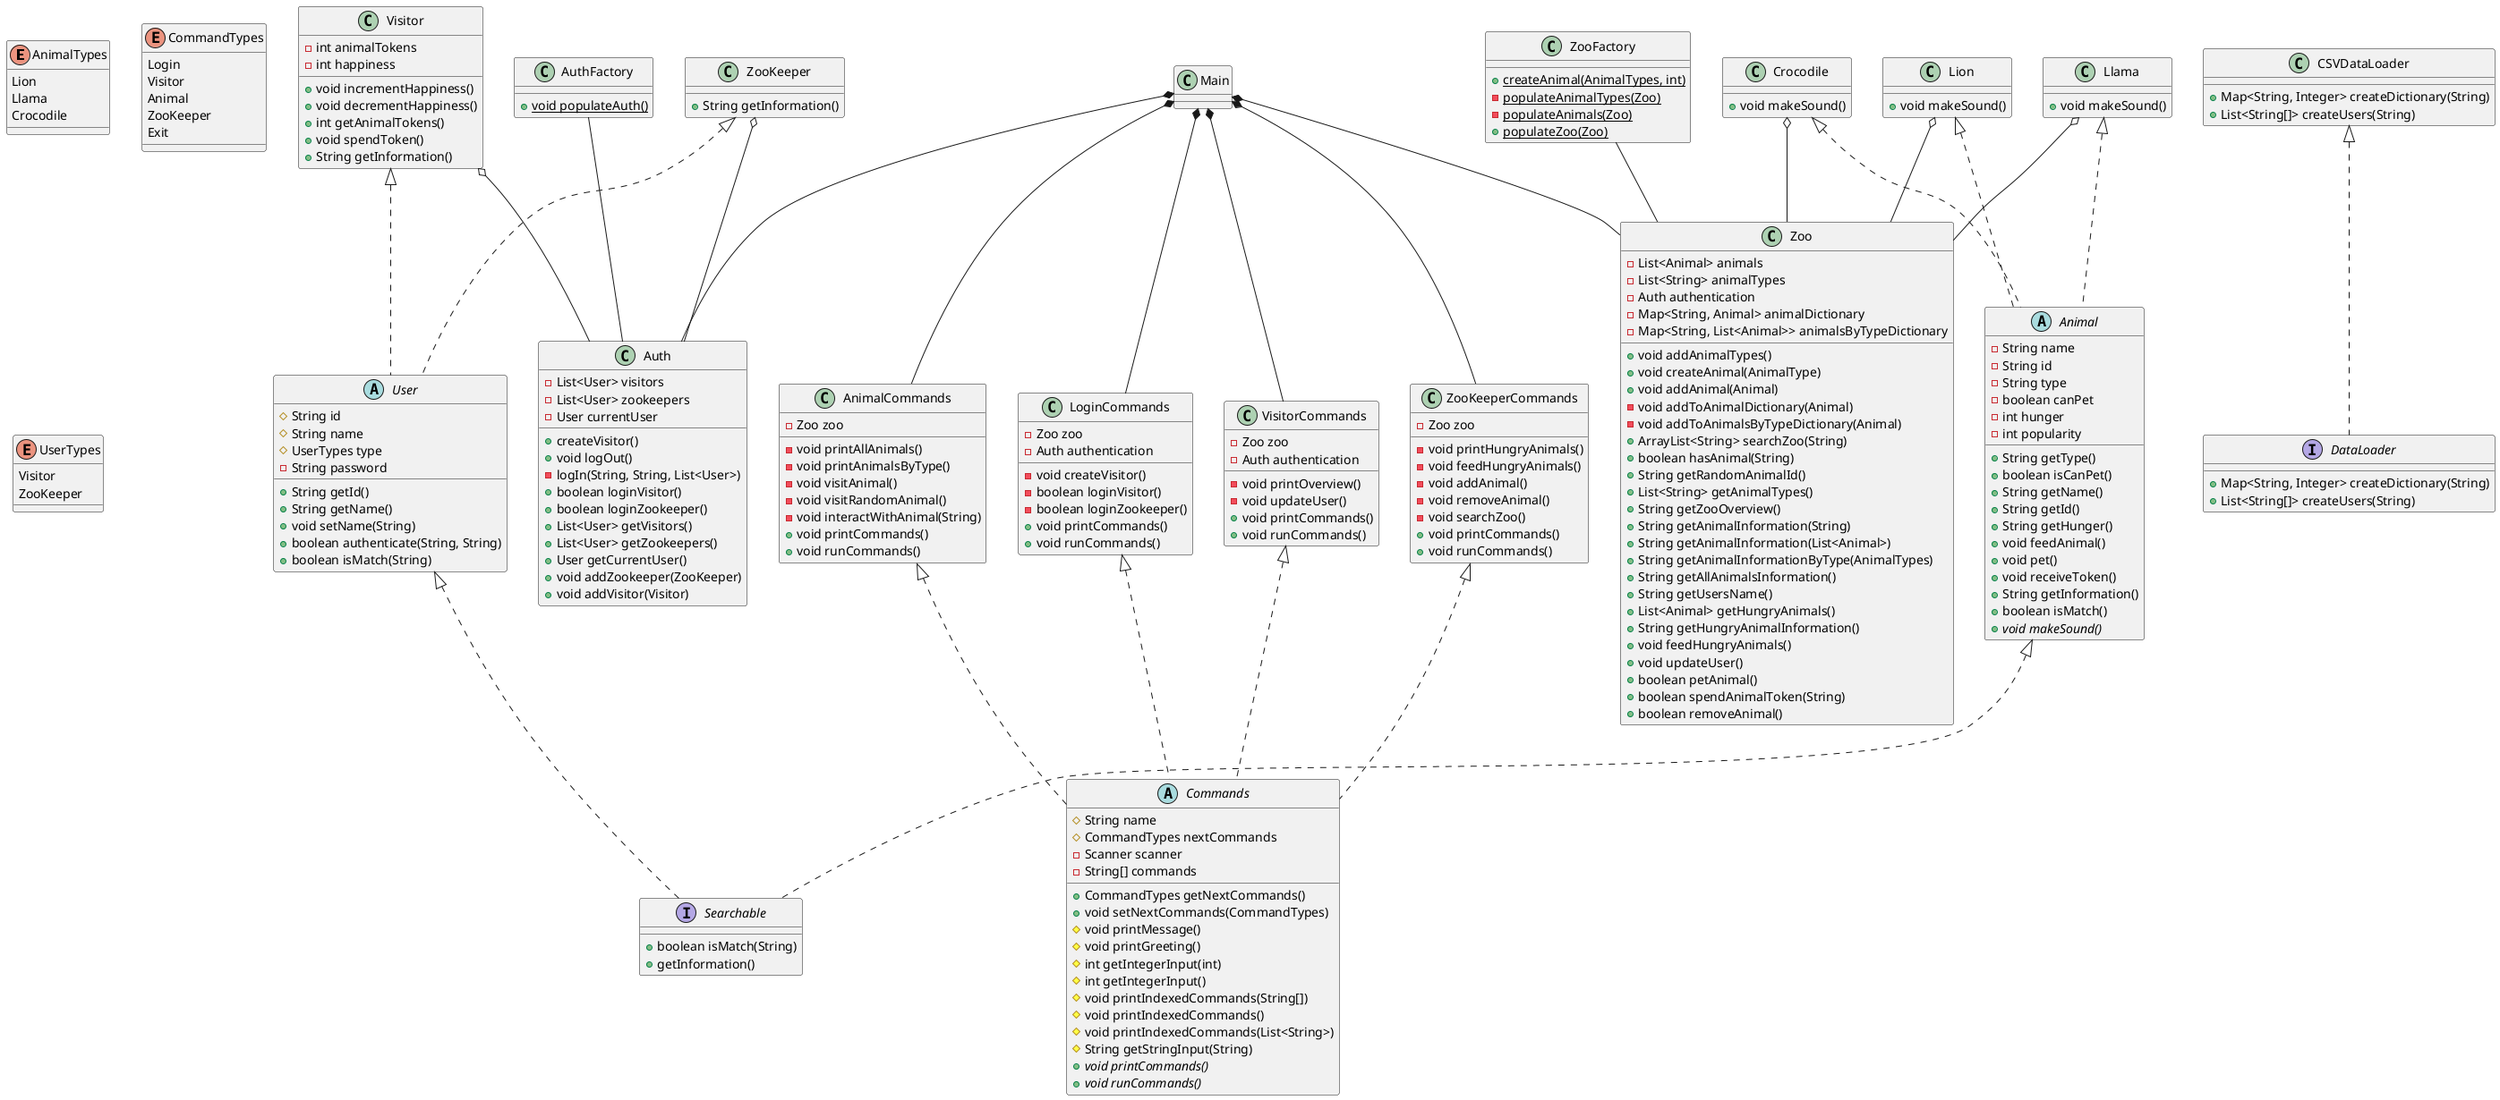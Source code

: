 @startuml

enum AnimalTypes {
    Lion
    Llama
    Crocodile
}

abstract class Animal {
- String name
- String id
- String type
- boolean canPet
- int hunger
- int popularity
+ String getType()
+ boolean isCanPet()
+ String getName()
+ String getId()
+ String getHunger()
+ void feedAnimal()
+ void pet()
+ void receiveToken()
+ String getInformation()
+ boolean isMatch()
+ {abstract} void makeSound()
}

class Crocodile {
+ void makeSound()
}

class Lion {
+ void makeSound()
}

class Llama {
+ void makeSound()
}

Crocodile <|.. Animal
Lion <|.. Animal
Llama <|.. Animal

enum CommandTypes {
    Login
    Visitor
    Animal
    ZooKeeper
    Exit
}

abstract class Commands {
    # String name
    # CommandTypes nextCommands
    - Scanner scanner
    - String[] commands
    + CommandTypes getNextCommands()
    + void setNextCommands(CommandTypes)
    # void printMessage()
    # void printGreeting()
    # int getIntegerInput(int)
    # int getIntegerInput()
    # void printIndexedCommands(String[])
    # void printIndexedCommands()
    # void printIndexedCommands(List<String>)
    # String getStringInput(String)
    + {abstract} void printCommands()
    + {abstract} void runCommands()
}

class AnimalCommands {
    - Zoo zoo
    - void printAllAnimals()
    - void printAnimalsByType()
    - void visitAnimal()
    - void visitRandomAnimal()
    - void interactWithAnimal(String)
    + void printCommands()
    + void runCommands()
}

class LoginCommands {
    - Zoo zoo
    - Auth authentication
    - void createVisitor()
    - boolean loginVisitor()
    - boolean loginZookeeper()
    + void printCommands()
    + void runCommands()
}

class VisitorCommands {
    - Zoo zoo
    - Auth authentication
    - void printOverview()
    - void updateUser()
    + void printCommands()
    + void runCommands()
}

class ZooKeeperCommands {
    - Zoo zoo
    - void printHungryAnimals()
    - void feedHungryAnimals()
    - void addAnimal()
    - void removeAnimal()
    - void searchZoo()
    + void printCommands()
    + void runCommands()
}

AnimalCommands <|.. Commands
LoginCommands <|.. Commands
VisitorCommands <|.. Commands
ZooKeeperCommands <|.. Commands

enum UserTypes {
    Visitor
    ZooKeeper
}

class Auth {
    - List<User> visitors
    - List<User> zookeepers
    - User currentUser
    + createVisitor()
    + void logOut()
    - logIn(String, String, List<User>)
    + boolean loginVisitor()
    + boolean loginZookeeper()
    + List<User> getVisitors()
    + List<User> getZookeepers()
    + User getCurrentUser()
    + void addZookeeper(ZooKeeper)
    + void addVisitor(Visitor)
}

Visitor o-- Auth
ZooKeeper o-- Auth

class AuthFactory {
    + {static} void populateAuth()
}

AuthFactory -- Auth


abstract class User {
    # String id
    # String name
    # UserTypes type
    - String password
    + String getId()
    + String getName()
    + void setName(String)
    + boolean authenticate(String, String)
    + boolean isMatch(String)
}

class Visitor {
    - int animalTokens
    - int happiness
    + void incrementHappiness()
    + void decrementHappiness()
    + int getAnimalTokens()
    + void spendToken()
    + String getInformation()
}

class ZooKeeper {
    + String getInformation()
}

Visitor <|.. User
ZooKeeper <|.. User


class CSVDataLoader {
    + Map<String, Integer> createDictionary(String)
    + List<String[]> createUsers(String)
}

interface DataLoader {
    + Map<String, Integer> createDictionary(String)
    + List<String[]> createUsers(String)
}

CSVDataLoader <|.. DataLoader

class Main

Main *-- Zoo
Main *-- Auth
Main *-- VisitorCommands
Main *-- ZooKeeperCommands
Main *-- AnimalCommands
Main *-- LoginCommands



interface Searchable {
    + boolean isMatch(String)
    + getInformation()
}

User <|.. Searchable
Animal <|.. Searchable

class Zoo {
    - List<Animal> animals
    - List<String> animalTypes
    - Auth authentication
    - Map<String, Animal> animalDictionary
    - Map<String, List<Animal>> animalsByTypeDictionary
    + void addAnimalTypes()
    + void createAnimal(AnimalType)
    + void addAnimal(Animal)
    - void addToAnimalDictionary(Animal)
    - void addToAnimalsByTypeDictionary(Animal)
    + ArrayList<String> searchZoo(String)
    + boolean hasAnimal(String)
    + String getRandomAnimalId()
    + List<String> getAnimalTypes()
    + String getZooOverview()
    + String getAnimalInformation(String)
    + String getAnimalInformation(List<Animal>)
    + String getAnimalInformationByType(AnimalTypes)
    + String getAllAnimalsInformation()
    + String getUsersName()
    + List<Animal> getHungryAnimals()
    + String getHungryAnimalInformation()
    + void feedHungryAnimals()
    + void updateUser()
    + boolean petAnimal()
    + boolean spendAnimalToken(String)
    + boolean removeAnimal()
}

Crocodile o-- Zoo
Llama o-- Zoo
Lion o-- Zoo

class ZooFactory {
    + {static} createAnimal(AnimalTypes, int)
    - {static} populateAnimalTypes(Zoo)
    - {static} populateAnimals(Zoo)
    + {static} populateZoo(Zoo)
}

ZooFactory -- Zoo

@enduml